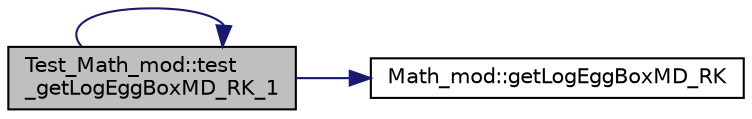 digraph "Test_Math_mod::test_getLogEggBoxMD_RK_1"
{
 // LATEX_PDF_SIZE
  edge [fontname="Helvetica",fontsize="10",labelfontname="Helvetica",labelfontsize="10"];
  node [fontname="Helvetica",fontsize="10",shape=record];
  rankdir="LR";
  Node1 [label="Test_Math_mod::test\l_getLogEggBoxMD_RK_1",height=0.2,width=0.4,color="black", fillcolor="grey75", style="filled", fontcolor="black",tooltip=" "];
  Node1 -> Node2 [color="midnightblue",fontsize="10",style="solid",fontname="Helvetica"];
  Node2 [label="Math_mod::getLogEggBoxMD_RK",height=0.2,width=0.4,color="black", fillcolor="white", style="filled",URL="$namespaceMath__mod.html#aaef7178686d70463cca2f6a933a3a1f9",tooltip="Return the logarithm of the egg-box probability density function in multiple dimensions,..."];
  Node1 -> Node1 [color="midnightblue",fontsize="10",style="solid",fontname="Helvetica"];
}
